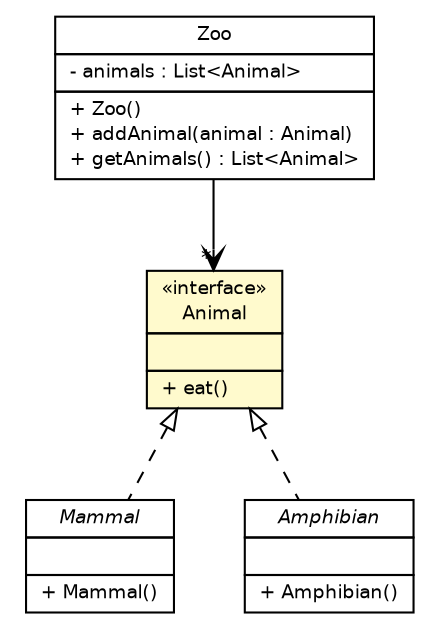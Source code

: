 #!/usr/local/bin/dot
#
# Class diagram 
# Generated by UMLGraph version 5.1 (http://www.umlgraph.org/)
#

digraph G {
	edge [fontname="Helvetica",fontsize=10,labelfontname="Helvetica",labelfontsize=10];
	node [fontname="Helvetica",fontsize=10,shape=plaintext];
	nodesep=0.25;
	ranksep=0.5;
	// com.lab49.siteDemo.model.Zoo
	c50 [label=<<table title="com.lab49.siteDemo.model.Zoo" border="0" cellborder="1" cellspacing="0" cellpadding="2" port="p" href="./Zoo.html">
		<tr><td><table border="0" cellspacing="0" cellpadding="1">
<tr><td align="center" balign="center"> Zoo </td></tr>
		</table></td></tr>
		<tr><td><table border="0" cellspacing="0" cellpadding="1">
<tr><td align="left" balign="left"> - animals : List&lt;Animal&gt; </td></tr>
		</table></td></tr>
		<tr><td><table border="0" cellspacing="0" cellpadding="1">
<tr><td align="left" balign="left"> + Zoo() </td></tr>
<tr><td align="left" balign="left"> + addAnimal(animal : Animal) </td></tr>
<tr><td align="left" balign="left"> + getAnimals() : List&lt;Animal&gt; </td></tr>
		</table></td></tr>
		</table>>, fontname="Helvetica", fontcolor="black", fontsize=9.0];
	// com.lab49.siteDemo.model.Mammal
	c52 [label=<<table title="com.lab49.siteDemo.model.Mammal" border="0" cellborder="1" cellspacing="0" cellpadding="2" port="p" href="./Mammal.html">
		<tr><td><table border="0" cellspacing="0" cellpadding="1">
<tr><td align="center" balign="center"><font face="Helvetica-Oblique"> Mammal </font></td></tr>
		</table></td></tr>
		<tr><td><table border="0" cellspacing="0" cellpadding="1">
<tr><td align="left" balign="left">  </td></tr>
		</table></td></tr>
		<tr><td><table border="0" cellspacing="0" cellpadding="1">
<tr><td align="left" balign="left"> + Mammal() </td></tr>
		</table></td></tr>
		</table>>, fontname="Helvetica", fontcolor="black", fontsize=9.0];
	// com.lab49.siteDemo.model.Animal
	c55 [label=<<table title="com.lab49.siteDemo.model.Animal" border="0" cellborder="1" cellspacing="0" cellpadding="2" port="p" bgcolor="lemonChiffon" href="./Animal.html">
		<tr><td><table border="0" cellspacing="0" cellpadding="1">
<tr><td align="center" balign="center"> &#171;interface&#187; </td></tr>
<tr><td align="center" balign="center"> Animal </td></tr>
		</table></td></tr>
		<tr><td><table border="0" cellspacing="0" cellpadding="1">
<tr><td align="left" balign="left">  </td></tr>
		</table></td></tr>
		<tr><td><table border="0" cellspacing="0" cellpadding="1">
<tr><td align="left" balign="left"> + eat() </td></tr>
		</table></td></tr>
		</table>>, fontname="Helvetica", fontcolor="black", fontsize=9.0];
	// com.lab49.siteDemo.model.Amphibian
	c56 [label=<<table title="com.lab49.siteDemo.model.Amphibian" border="0" cellborder="1" cellspacing="0" cellpadding="2" port="p" href="./Amphibian.html">
		<tr><td><table border="0" cellspacing="0" cellpadding="1">
<tr><td align="center" balign="center"><font face="Helvetica-Oblique"> Amphibian </font></td></tr>
		</table></td></tr>
		<tr><td><table border="0" cellspacing="0" cellpadding="1">
<tr><td align="left" balign="left">  </td></tr>
		</table></td></tr>
		<tr><td><table border="0" cellspacing="0" cellpadding="1">
<tr><td align="left" balign="left"> + Amphibian() </td></tr>
		</table></td></tr>
		</table>>, fontname="Helvetica", fontcolor="black", fontsize=9.0];
	//com.lab49.siteDemo.model.Mammal implements com.lab49.siteDemo.model.Animal
	c55:p -> c52:p [dir=back,arrowtail=empty,style=dashed];
	//com.lab49.siteDemo.model.Amphibian implements com.lab49.siteDemo.model.Animal
	c55:p -> c56:p [dir=back,arrowtail=empty,style=dashed];
	// com.lab49.siteDemo.model.Zoo NAVASSOC com.lab49.siteDemo.model.Animal
	c50:p -> c55:p [taillabel="", label="", headlabel="*", fontname="Helvetica", fontcolor="black", fontsize=10.0, color="black", arrowhead=open];
}

